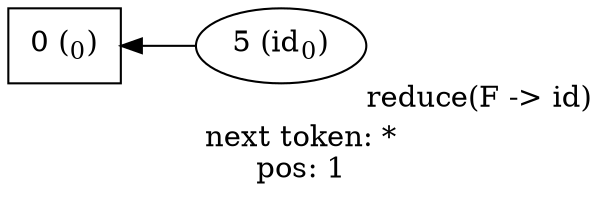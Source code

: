 digraph {
rankdir=RL
label="next token: *\npos: 1"
node [shape=box]
"1366272553552"[xlabel="reduce(F -> id)\n", shape=ellipse]
"1366272553552" [label=<5 (id<SUB>0</SUB>)>]
"1366272553552" -> "1366272548304"
"1366272548304" [label=<0 (<SUB>0</SUB>)>]
}
